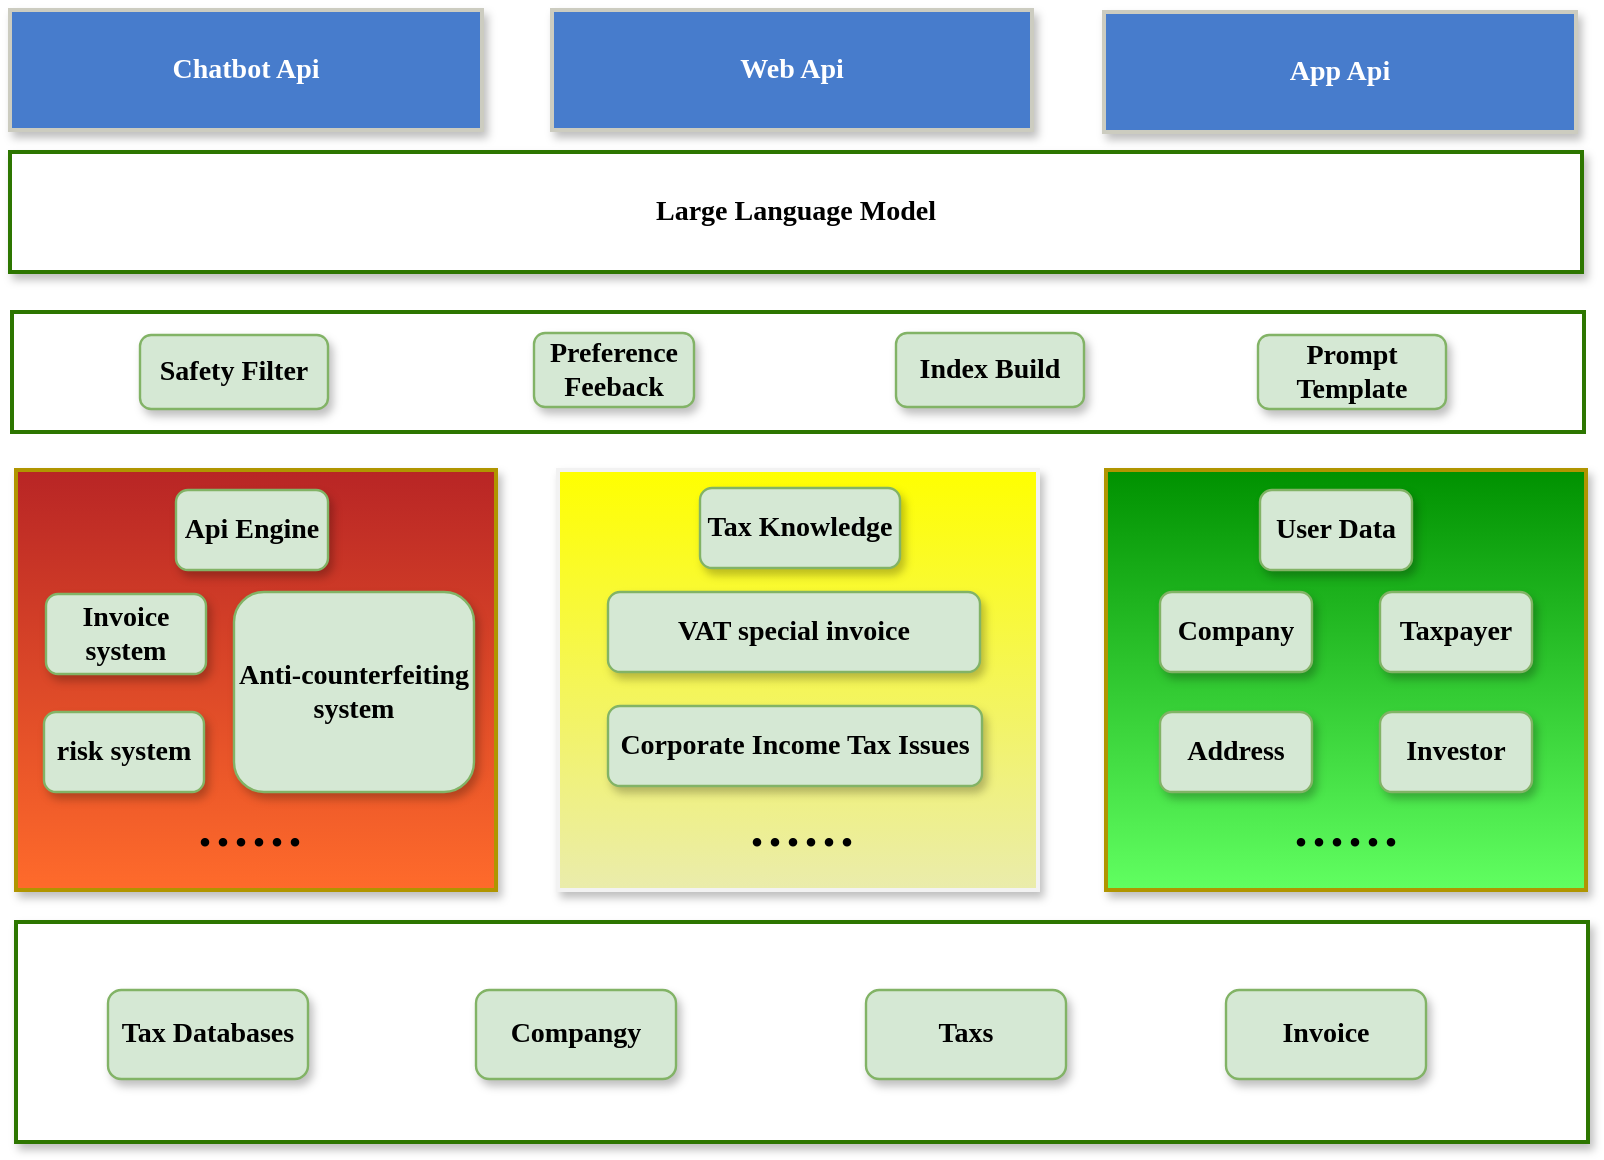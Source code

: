 <mxfile version="21.6.8" type="github">
  <diagram id="prtHgNgQTEPvFCAcTncT" name="Page-1">
    <mxGraphModel dx="2074" dy="758" grid="1" gridSize="10" guides="1" tooltips="1" connect="1" arrows="1" fold="1" page="1" pageScale="1" pageWidth="827" pageHeight="1169" math="0" shadow="0">
      <root>
        <mxCell id="0" />
        <mxCell id="1" parent="0" />
        <mxCell id="x8nBXtsITXjmfS0OLeBi-2" value="" style="rounded=0;whiteSpace=wrap;html=1;fontSize=14;glass=0;strokeWidth=2;perimeterSpacing=0;fillColor=#B82525;strokeColor=#B09500;fontFamily=Garamond;fontColor=#000000;fontStyle=1;gradientColor=#FF6B2B;shadow=1;" parent="1" vertex="1">
          <mxGeometry x="24" y="339" width="240" height="210" as="geometry" />
        </mxCell>
        <mxCell id="x8nBXtsITXjmfS0OLeBi-4" value="" style="rounded=0;whiteSpace=wrap;html=1;fontSize=14;glass=0;strokeWidth=2;perimeterSpacing=0;fillColor=#FFFF00;strokeColor=#F2F2F2;fontFamily=Garamond;fontColor=#000000;fontStyle=1;shadow=1;gradientColor=#EAECAC;" parent="1" vertex="1">
          <mxGeometry x="295" y="339" width="240" height="210" as="geometry" />
        </mxCell>
        <mxCell id="x8nBXtsITXjmfS0OLeBi-5" value="" style="rounded=0;whiteSpace=wrap;html=1;fontSize=14;glass=0;strokeWidth=2;perimeterSpacing=0;fillColor=#009100;strokeColor=#B09500;fontFamily=Garamond;fontColor=#000000;fontStyle=1;gradientColor=#61FF61;shadow=1;" parent="1" vertex="1">
          <mxGeometry x="569" y="339" width="240" height="210" as="geometry" />
        </mxCell>
        <mxCell id="x8nBXtsITXjmfS0OLeBi-6" value="" style="rounded=0;whiteSpace=wrap;html=1;fontSize=14;glass=0;strokeWidth=2;perimeterSpacing=0;fillColor=#FFFFFF;strokeColor=#2D7600;fontFamily=Garamond;fontColor=#ffffff;fontStyle=1;shadow=1;" parent="1" vertex="1">
          <mxGeometry x="24" y="565" width="786" height="110" as="geometry" />
        </mxCell>
        <mxCell id="x8nBXtsITXjmfS0OLeBi-7" value="&lt;font color=&quot;#000000&quot;&gt;Large Language Model&lt;/font&gt;" style="rounded=0;whiteSpace=wrap;html=1;fontSize=14;glass=0;strokeWidth=2;perimeterSpacing=0;fillColor=#FFFFFF;strokeColor=#2D7600;fontFamily=Garamond;fontColor=#ffffff;fontStyle=1;shadow=1;" parent="1" vertex="1">
          <mxGeometry x="21" y="180" width="786" height="60" as="geometry" />
        </mxCell>
        <mxCell id="x8nBXtsITXjmfS0OLeBi-8" value="Chatbot Api" style="rounded=0;whiteSpace=wrap;html=1;fontSize=14;glass=0;strokeWidth=2;perimeterSpacing=0;fillColor=#477CCC;strokeColor=#CCCCC0;fontFamily=Garamond;fontColor=#ffffff;fontStyle=1;shadow=1;" parent="1" vertex="1">
          <mxGeometry x="21" y="109" width="236" height="60" as="geometry" />
        </mxCell>
        <mxCell id="x8nBXtsITXjmfS0OLeBi-9" value="Web Api" style="rounded=0;whiteSpace=wrap;html=1;fontSize=14;glass=0;strokeWidth=2;perimeterSpacing=0;fillColor=#477CCC;strokeColor=#CCCCC0;fontFamily=Garamond;fontColor=#ffffff;fontStyle=1;shadow=1;" parent="1" vertex="1">
          <mxGeometry x="292" y="109" width="240" height="60" as="geometry" />
        </mxCell>
        <mxCell id="x8nBXtsITXjmfS0OLeBi-10" value="App Api" style="rounded=0;whiteSpace=wrap;html=1;fontSize=14;glass=0;strokeWidth=2;perimeterSpacing=0;fillColor=#477CCC;strokeColor=#CCCCC0;fontFamily=Garamond;fontColor=#ffffff;fontStyle=1;shadow=1;" parent="1" vertex="1">
          <mxGeometry x="568" y="110" width="236" height="60" as="geometry" />
        </mxCell>
        <mxCell id="x8nBXtsITXjmfS0OLeBi-11" value="Api Engine" style="rounded=1;whiteSpace=wrap;html=1;fontSize=14;glass=0;strokeWidth=1.2;perimeterSpacing=0;fillColor=#d5e8d4;strokeColor=#82b366;fontFamily=Garamond;fontStyle=1;shadow=1;" parent="1" vertex="1">
          <mxGeometry x="104" y="349" width="76" height="40" as="geometry" />
        </mxCell>
        <mxCell id="x8nBXtsITXjmfS0OLeBi-12" value="Tax Knowledge" style="rounded=1;whiteSpace=wrap;html=1;fontSize=14;glass=0;strokeWidth=1.2;perimeterSpacing=0;fillColor=#d5e8d4;strokeColor=#82b366;fontFamily=Garamond;fontStyle=1;shadow=1;" parent="1" vertex="1">
          <mxGeometry x="366" y="348" width="100" height="40" as="geometry" />
        </mxCell>
        <mxCell id="x8nBXtsITXjmfS0OLeBi-13" value="User Data" style="rounded=1;whiteSpace=wrap;html=1;fontSize=14;glass=0;strokeWidth=1.2;perimeterSpacing=0;fillColor=#d5e8d4;strokeColor=#82b366;fontFamily=Garamond;fontStyle=1;shadow=1;" parent="1" vertex="1">
          <mxGeometry x="646" y="349" width="76" height="40" as="geometry" />
        </mxCell>
        <mxCell id="x8nBXtsITXjmfS0OLeBi-14" value="Tax Databases" style="rounded=1;whiteSpace=wrap;html=1;fontSize=14;glass=0;strokeWidth=1.2;perimeterSpacing=0;fillColor=#d5e8d4;strokeColor=#82b366;fontFamily=Garamond;fontStyle=1;shadow=1;" parent="1" vertex="1">
          <mxGeometry x="70" y="599" width="100" height="44.5" as="geometry" />
        </mxCell>
        <mxCell id="x8nBXtsITXjmfS0OLeBi-15" value="Compangy" style="rounded=1;whiteSpace=wrap;html=1;fontSize=14;glass=0;strokeWidth=1.2;perimeterSpacing=0;fillColor=#d5e8d4;strokeColor=#82b366;fontFamily=Garamond;fontStyle=1;shadow=1;" parent="1" vertex="1">
          <mxGeometry x="254" y="599" width="100" height="44.5" as="geometry" />
        </mxCell>
        <mxCell id="x8nBXtsITXjmfS0OLeBi-16" value="Taxs" style="rounded=1;whiteSpace=wrap;html=1;fontSize=14;glass=0;strokeWidth=1.2;perimeterSpacing=0;fillColor=#d5e8d4;strokeColor=#82b366;fontFamily=Garamond;fontStyle=1;shadow=1;" parent="1" vertex="1">
          <mxGeometry x="449" y="599" width="100" height="44.5" as="geometry" />
        </mxCell>
        <mxCell id="x8nBXtsITXjmfS0OLeBi-17" value="Invoice" style="rounded=1;whiteSpace=wrap;html=1;fontSize=14;glass=0;strokeWidth=1.2;perimeterSpacing=0;fillColor=#d5e8d4;strokeColor=#82b366;fontFamily=Garamond;fontStyle=1;shadow=1;" parent="1" vertex="1">
          <mxGeometry x="629" y="599" width="100" height="44.5" as="geometry" />
        </mxCell>
        <mxCell id="x8nBXtsITXjmfS0OLeBi-18" value="" style="rounded=0;whiteSpace=wrap;html=1;fontSize=14;glass=0;strokeWidth=2;perimeterSpacing=0;fillColor=#FFFFFF;strokeColor=#2D7600;fontFamily=Garamond;fontColor=#ffffff;fontStyle=1" parent="1" vertex="1">
          <mxGeometry x="22" y="260" width="786" height="60" as="geometry" />
        </mxCell>
        <mxCell id="x8nBXtsITXjmfS0OLeBi-19" value="Safety Filter" style="rounded=1;whiteSpace=wrap;html=1;fontSize=14;glass=0;strokeWidth=1.2;perimeterSpacing=0;fillColor=#d5e8d4;strokeColor=#82b366;fontFamily=Garamond;fontStyle=1;shadow=1;" parent="1" vertex="1">
          <mxGeometry x="86" y="271.5" width="94" height="37" as="geometry" />
        </mxCell>
        <mxCell id="x8nBXtsITXjmfS0OLeBi-20" value="Preference Feeback" style="rounded=1;whiteSpace=wrap;html=1;fontSize=14;glass=0;strokeWidth=1.2;perimeterSpacing=0;fillColor=#d5e8d4;strokeColor=#82b366;fontFamily=Garamond;fontStyle=1;shadow=1;" parent="1" vertex="1">
          <mxGeometry x="283" y="270.5" width="80" height="37" as="geometry" />
        </mxCell>
        <mxCell id="x8nBXtsITXjmfS0OLeBi-21" value="Prompt Template" style="rounded=1;whiteSpace=wrap;html=1;fontSize=14;glass=0;strokeWidth=1.2;perimeterSpacing=0;fillColor=#d5e8d4;strokeColor=#82b366;fontFamily=Garamond;fontStyle=1;shadow=1;" parent="1" vertex="1">
          <mxGeometry x="645" y="271.5" width="94" height="37" as="geometry" />
        </mxCell>
        <mxCell id="x8nBXtsITXjmfS0OLeBi-22" value="Index Build" style="rounded=1;whiteSpace=wrap;html=1;fontSize=14;glass=0;strokeWidth=1.2;perimeterSpacing=0;fillColor=#d5e8d4;strokeColor=#82b366;fontFamily=Garamond;fontStyle=1;shadow=1;" parent="1" vertex="1">
          <mxGeometry x="464" y="270.5" width="94" height="37" as="geometry" />
        </mxCell>
        <mxCell id="BvTnNGIOPhgkg8TBbknM-2" value="VAT special invoice" style="rounded=1;whiteSpace=wrap;html=1;fontSize=14;glass=0;strokeWidth=1.2;perimeterSpacing=0;fillColor=#d5e8d4;strokeColor=#82b366;fontFamily=Garamond;fontStyle=1;shadow=1;" parent="1" vertex="1">
          <mxGeometry x="320" y="400" width="186" height="40" as="geometry" />
        </mxCell>
        <mxCell id="BvTnNGIOPhgkg8TBbknM-4" value="Corporate Income Tax Issues" style="rounded=1;whiteSpace=wrap;html=1;fontSize=14;glass=0;strokeWidth=1.2;perimeterSpacing=0;fillColor=#d5e8d4;strokeColor=#82b366;fontFamily=Garamond;fontStyle=1;shadow=1;" parent="1" vertex="1">
          <mxGeometry x="320" y="457" width="187" height="40" as="geometry" />
        </mxCell>
        <mxCell id="BvTnNGIOPhgkg8TBbknM-5" value="Invoice system" style="rounded=1;whiteSpace=wrap;html=1;fontSize=14;glass=0;strokeWidth=1.2;perimeterSpacing=0;fillColor=#d5e8d4;strokeColor=#82b366;fontFamily=Garamond;fontStyle=1;shadow=1;" parent="1" vertex="1">
          <mxGeometry x="39" y="401" width="80" height="40" as="geometry" />
        </mxCell>
        <mxCell id="BvTnNGIOPhgkg8TBbknM-6" value="Anti-counterfeiting system" style="rounded=1;whiteSpace=wrap;html=1;fontSize=14;glass=0;strokeWidth=1.2;perimeterSpacing=0;fillColor=#d5e8d4;strokeColor=#82b366;fontFamily=Garamond;fontStyle=1;shadow=1;" parent="1" vertex="1">
          <mxGeometry x="133" y="400" width="120" height="100" as="geometry" />
        </mxCell>
        <mxCell id="BvTnNGIOPhgkg8TBbknM-7" value="risk system" style="rounded=1;whiteSpace=wrap;html=1;fontSize=14;glass=0;strokeWidth=1.2;perimeterSpacing=0;fillColor=#d5e8d4;strokeColor=#82b366;fontFamily=Garamond;fontStyle=1;shadow=1;" parent="1" vertex="1">
          <mxGeometry x="38" y="460" width="80" height="40" as="geometry" />
        </mxCell>
        <mxCell id="BvTnNGIOPhgkg8TBbknM-11" value="Company" style="rounded=1;whiteSpace=wrap;html=1;fontSize=14;glass=0;strokeWidth=1.2;perimeterSpacing=0;fillColor=#d5e8d4;strokeColor=#82b366;fontFamily=Garamond;fontStyle=1;shadow=1;" parent="1" vertex="1">
          <mxGeometry x="596" y="400" width="76" height="40" as="geometry" />
        </mxCell>
        <mxCell id="BvTnNGIOPhgkg8TBbknM-12" value="Taxpayer" style="rounded=1;whiteSpace=wrap;html=1;fontSize=14;glass=0;strokeWidth=1.2;perimeterSpacing=0;fillColor=#d5e8d4;strokeColor=#82b366;fontFamily=Garamond;fontStyle=1;shadow=1;" parent="1" vertex="1">
          <mxGeometry x="706" y="400" width="76" height="40" as="geometry" />
        </mxCell>
        <mxCell id="BvTnNGIOPhgkg8TBbknM-13" value="Address" style="rounded=1;whiteSpace=wrap;html=1;fontSize=14;glass=0;strokeWidth=1.2;perimeterSpacing=0;fillColor=#d5e8d4;strokeColor=#82b366;fontFamily=Garamond;fontStyle=1;shadow=1;" parent="1" vertex="1">
          <mxGeometry x="596" y="460" width="76" height="40" as="geometry" />
        </mxCell>
        <mxCell id="BvTnNGIOPhgkg8TBbknM-14" value="Investor" style="rounded=1;whiteSpace=wrap;html=1;fontSize=14;glass=0;strokeWidth=1.2;perimeterSpacing=0;fillColor=#d5e8d4;strokeColor=#82b366;fontFamily=Garamond;fontStyle=1;shadow=1;" parent="1" vertex="1">
          <mxGeometry x="706" y="460" width="76" height="40" as="geometry" />
        </mxCell>
        <mxCell id="yiM3Hf0KPE5THt-1HH-v-1" value="&lt;font style=&quot;font-size: 36px;&quot;&gt;......&lt;/font&gt;" style="text;html=1;strokeColor=none;fillColor=none;align=center;verticalAlign=middle;whiteSpace=wrap;rounded=0;fontSize=20;fontFamily=Architects Daughter;" parent="1" vertex="1">
          <mxGeometry x="387" y="500" width="60" height="30" as="geometry" />
        </mxCell>
        <mxCell id="yiM3Hf0KPE5THt-1HH-v-3" value="&lt;font style=&quot;font-size: 36px;&quot;&gt;......&lt;/font&gt;" style="text;html=1;strokeColor=none;fillColor=none;align=center;verticalAlign=middle;whiteSpace=wrap;rounded=0;fontSize=20;fontFamily=Architects Daughter;" parent="1" vertex="1">
          <mxGeometry x="659" y="500" width="60" height="30" as="geometry" />
        </mxCell>
        <mxCell id="yiM3Hf0KPE5THt-1HH-v-4" value="&lt;font style=&quot;font-size: 36px;&quot;&gt;......&lt;/font&gt;" style="text;html=1;strokeColor=none;fillColor=none;align=center;verticalAlign=middle;whiteSpace=wrap;rounded=0;fontSize=20;fontFamily=Architects Daughter;" parent="1" vertex="1">
          <mxGeometry x="111" y="500" width="60" height="30" as="geometry" />
        </mxCell>
      </root>
    </mxGraphModel>
  </diagram>
</mxfile>
